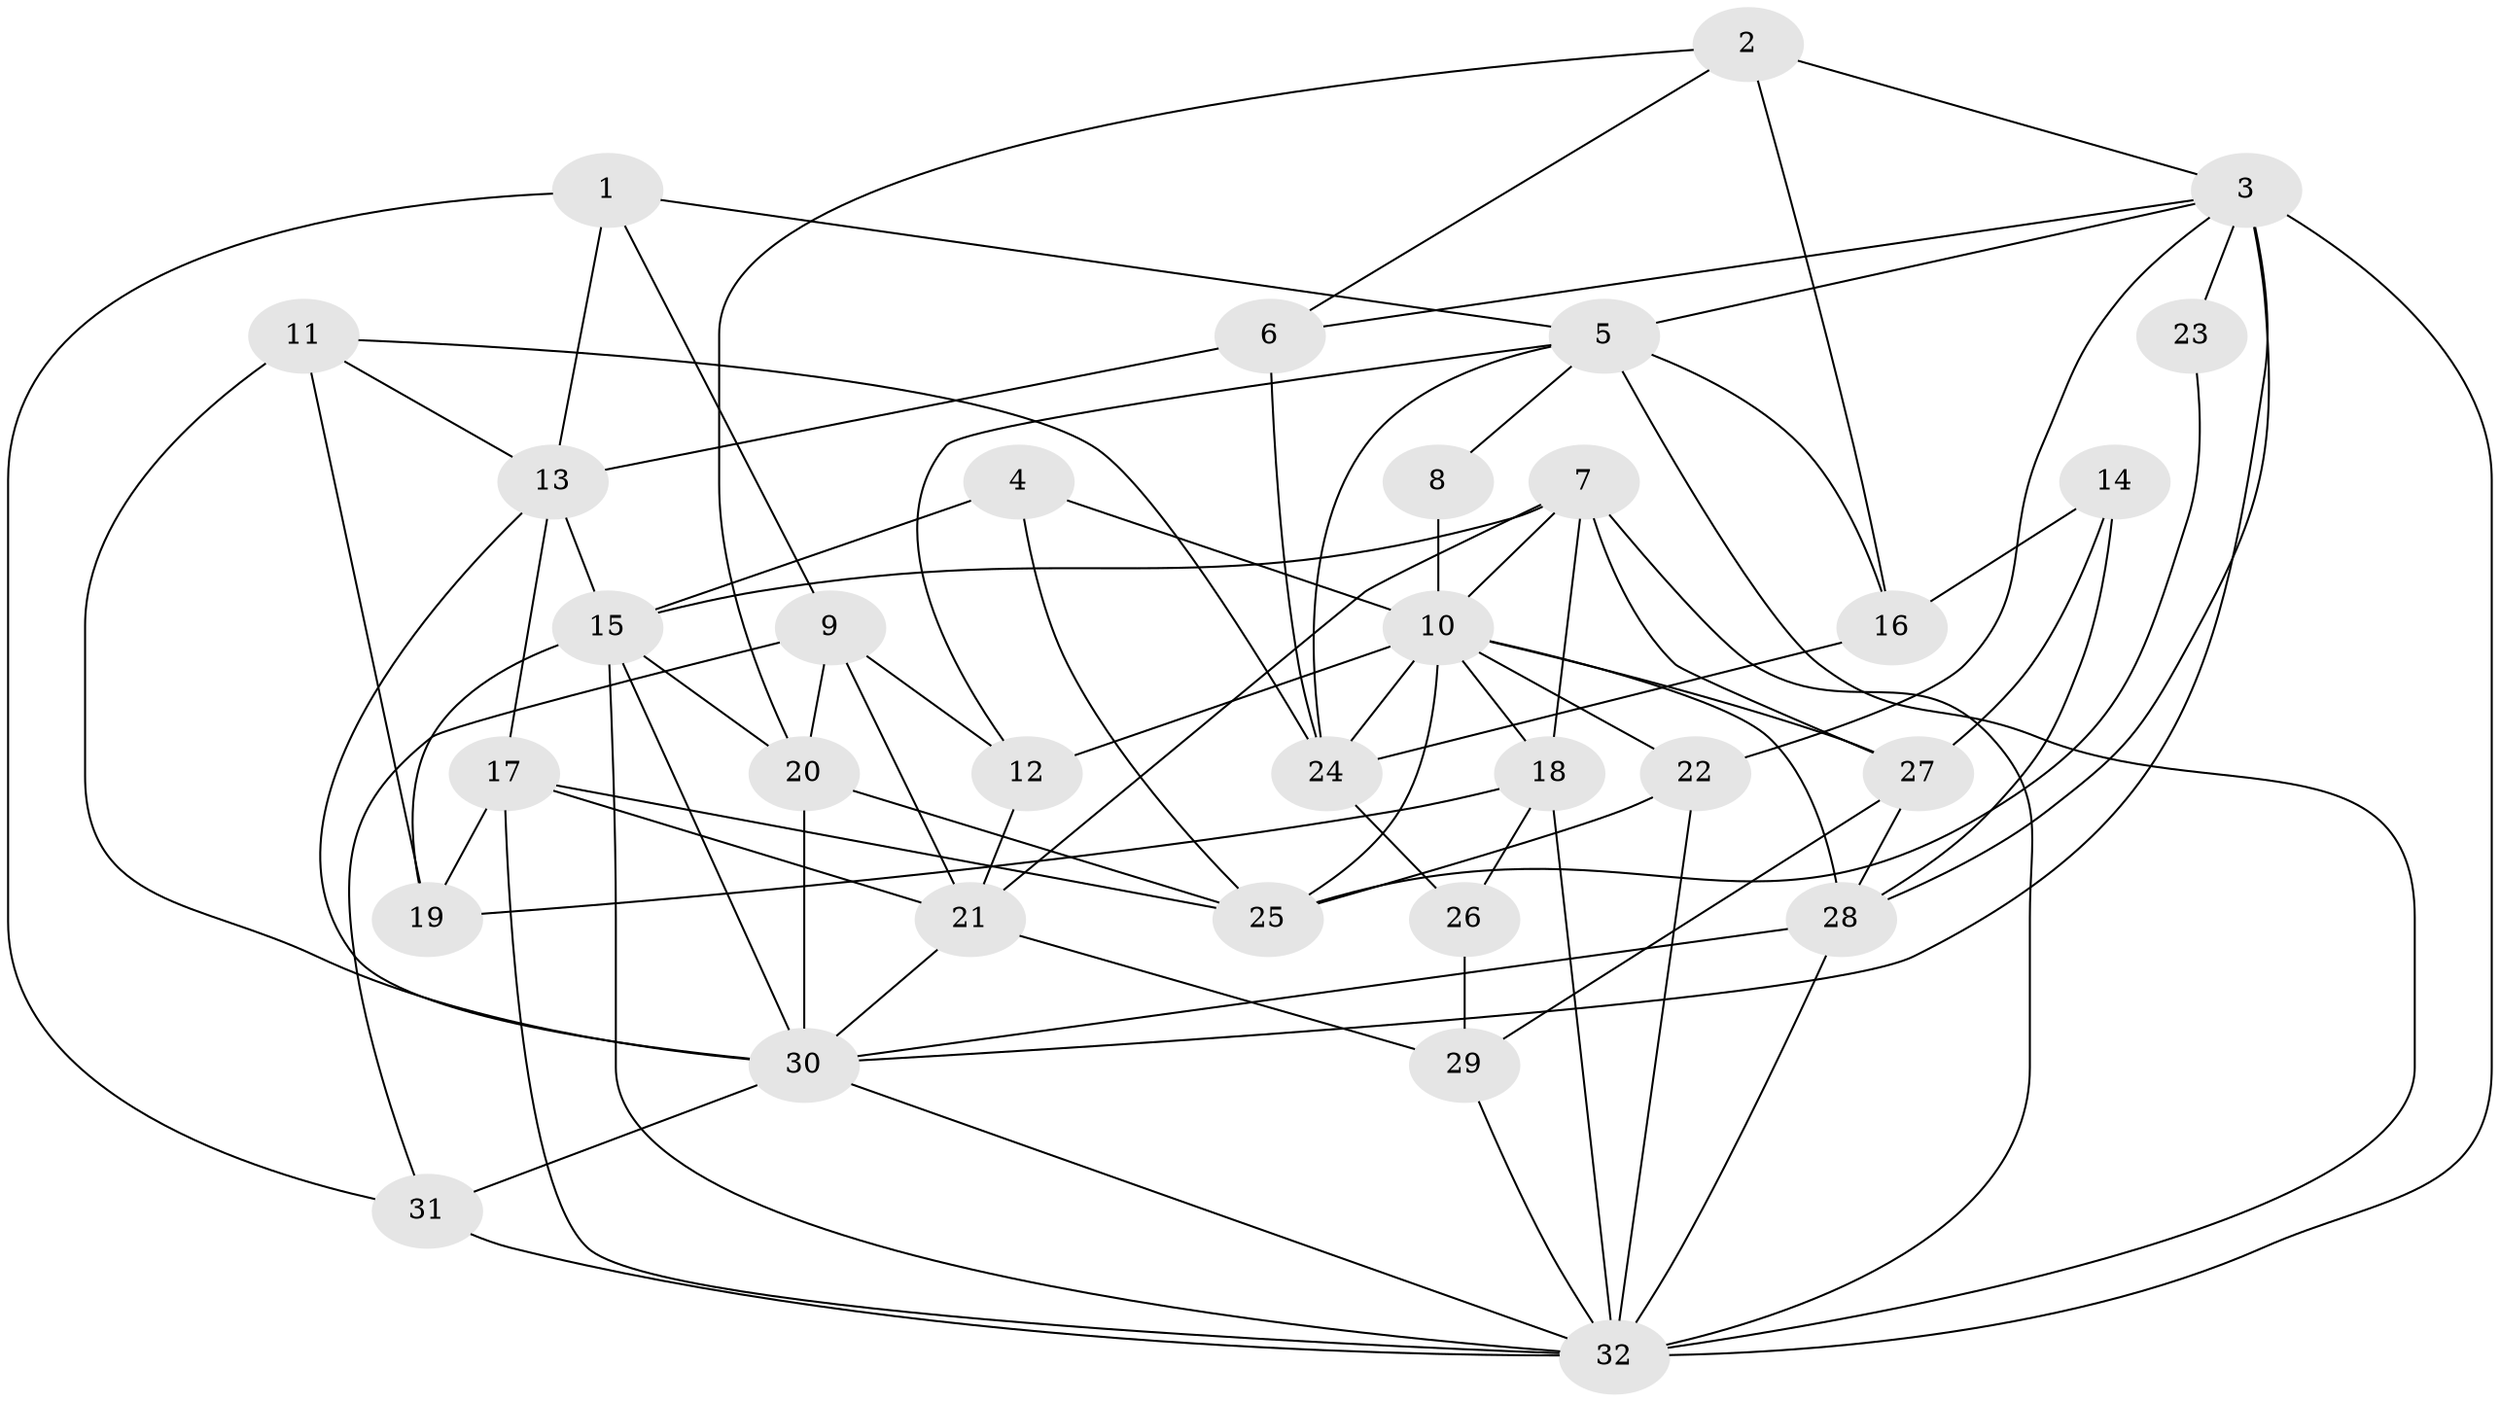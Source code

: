 // original degree distribution, {3: 0.2698412698412698, 5: 0.19047619047619047, 4: 0.2698412698412698, 6: 0.06349206349206349, 2: 0.14285714285714285, 8: 0.047619047619047616, 7: 0.015873015873015872}
// Generated by graph-tools (version 1.1) at 2025/02/03/09/25 03:02:13]
// undirected, 32 vertices, 83 edges
graph export_dot {
graph [start="1"]
  node [color=gray90,style=filled];
  1;
  2;
  3;
  4;
  5;
  6;
  7;
  8;
  9;
  10;
  11;
  12;
  13;
  14;
  15;
  16;
  17;
  18;
  19;
  20;
  21;
  22;
  23;
  24;
  25;
  26;
  27;
  28;
  29;
  30;
  31;
  32;
  1 -- 5 [weight=1.0];
  1 -- 9 [weight=2.0];
  1 -- 13 [weight=1.0];
  1 -- 31 [weight=1.0];
  2 -- 3 [weight=1.0];
  2 -- 6 [weight=1.0];
  2 -- 16 [weight=1.0];
  2 -- 20 [weight=1.0];
  3 -- 5 [weight=1.0];
  3 -- 6 [weight=1.0];
  3 -- 22 [weight=2.0];
  3 -- 23 [weight=1.0];
  3 -- 28 [weight=3.0];
  3 -- 30 [weight=2.0];
  3 -- 32 [weight=1.0];
  4 -- 10 [weight=1.0];
  4 -- 15 [weight=1.0];
  4 -- 25 [weight=1.0];
  5 -- 8 [weight=1.0];
  5 -- 12 [weight=1.0];
  5 -- 16 [weight=1.0];
  5 -- 24 [weight=1.0];
  5 -- 32 [weight=2.0];
  6 -- 13 [weight=1.0];
  6 -- 24 [weight=1.0];
  7 -- 10 [weight=1.0];
  7 -- 15 [weight=1.0];
  7 -- 18 [weight=1.0];
  7 -- 21 [weight=1.0];
  7 -- 27 [weight=1.0];
  7 -- 32 [weight=2.0];
  8 -- 10 [weight=1.0];
  9 -- 12 [weight=1.0];
  9 -- 20 [weight=1.0];
  9 -- 21 [weight=1.0];
  9 -- 31 [weight=1.0];
  10 -- 12 [weight=1.0];
  10 -- 18 [weight=1.0];
  10 -- 22 [weight=1.0];
  10 -- 24 [weight=1.0];
  10 -- 25 [weight=1.0];
  10 -- 27 [weight=1.0];
  10 -- 28 [weight=1.0];
  11 -- 13 [weight=1.0];
  11 -- 19 [weight=1.0];
  11 -- 24 [weight=1.0];
  11 -- 30 [weight=1.0];
  12 -- 21 [weight=1.0];
  13 -- 15 [weight=1.0];
  13 -- 17 [weight=1.0];
  13 -- 30 [weight=1.0];
  14 -- 16 [weight=1.0];
  14 -- 27 [weight=1.0];
  14 -- 28 [weight=1.0];
  15 -- 19 [weight=1.0];
  15 -- 20 [weight=1.0];
  15 -- 30 [weight=1.0];
  15 -- 32 [weight=1.0];
  16 -- 24 [weight=1.0];
  17 -- 19 [weight=1.0];
  17 -- 21 [weight=1.0];
  17 -- 25 [weight=1.0];
  17 -- 32 [weight=2.0];
  18 -- 19 [weight=1.0];
  18 -- 26 [weight=1.0];
  18 -- 32 [weight=1.0];
  20 -- 25 [weight=1.0];
  20 -- 30 [weight=1.0];
  21 -- 29 [weight=1.0];
  21 -- 30 [weight=1.0];
  22 -- 25 [weight=1.0];
  22 -- 32 [weight=1.0];
  23 -- 25 [weight=1.0];
  24 -- 26 [weight=1.0];
  26 -- 29 [weight=1.0];
  27 -- 28 [weight=1.0];
  27 -- 29 [weight=1.0];
  28 -- 30 [weight=1.0];
  28 -- 32 [weight=1.0];
  29 -- 32 [weight=1.0];
  30 -- 31 [weight=2.0];
  30 -- 32 [weight=1.0];
  31 -- 32 [weight=1.0];
}
